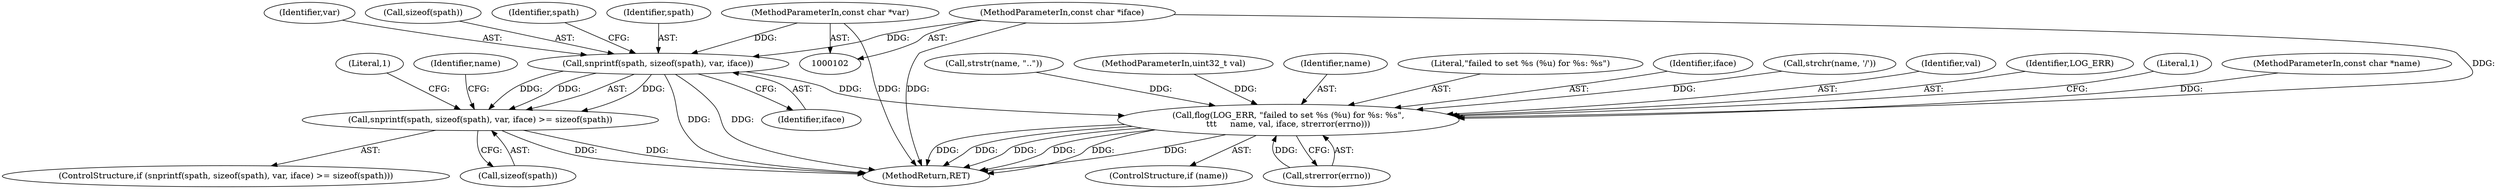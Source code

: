 digraph "0_radvd_92e22ca23e52066da2258df8c76a2dca8a428bcc@API" {
"1000112" [label="(Call,snprintf(spath, sizeof(spath), var, iface))"];
"1000104" [label="(MethodParameterIn,const char *var)"];
"1000103" [label="(MethodParameterIn,const char *iface)"];
"1000111" [label="(Call,snprintf(spath, sizeof(spath), var, iface) >= sizeof(spath))"];
"1000154" [label="(Call,flog(LOG_ERR, \"failed to set %s (%u) for %s: %s\",\n\t\t\t     name, val, iface, strerror(errno)))"];
"1000116" [label="(Identifier,var)"];
"1000111" [label="(Call,snprintf(spath, sizeof(spath), var, iface) >= sizeof(spath))"];
"1000117" [label="(Identifier,iface)"];
"1000125" [label="(Call,strstr(name, \"..\"))"];
"1000106" [label="(MethodParameterIn,uint32_t val)"];
"1000157" [label="(Identifier,name)"];
"1000114" [label="(Call,sizeof(spath))"];
"1000110" [label="(ControlStructure,if (snprintf(spath, sizeof(spath), var, iface) >= sizeof(spath)))"];
"1000119" [label="(Identifier,spath)"];
"1000113" [label="(Identifier,spath)"];
"1000118" [label="(Call,sizeof(spath))"];
"1000173" [label="(MethodReturn,RET)"];
"1000156" [label="(Literal,\"failed to set %s (%u) for %s: %s\")"];
"1000152" [label="(ControlStructure,if (name))"];
"1000112" [label="(Call,snprintf(spath, sizeof(spath), var, iface))"];
"1000159" [label="(Identifier,iface)"];
"1000128" [label="(Call,strchr(name, '/'))"];
"1000158" [label="(Identifier,val)"];
"1000155" [label="(Identifier,LOG_ERR)"];
"1000122" [label="(Literal,1)"];
"1000103" [label="(MethodParameterIn,const char *iface)"];
"1000154" [label="(Call,flog(LOG_ERR, \"failed to set %s (%u) for %s: %s\",\n\t\t\t     name, val, iface, strerror(errno)))"];
"1000160" [label="(Call,strerror(errno))"];
"1000164" [label="(Literal,1)"];
"1000126" [label="(Identifier,name)"];
"1000104" [label="(MethodParameterIn,const char *var)"];
"1000105" [label="(MethodParameterIn,const char *name)"];
"1000112" -> "1000111"  [label="AST: "];
"1000112" -> "1000117"  [label="CFG: "];
"1000113" -> "1000112"  [label="AST: "];
"1000114" -> "1000112"  [label="AST: "];
"1000116" -> "1000112"  [label="AST: "];
"1000117" -> "1000112"  [label="AST: "];
"1000119" -> "1000112"  [label="CFG: "];
"1000112" -> "1000173"  [label="DDG: "];
"1000112" -> "1000173"  [label="DDG: "];
"1000112" -> "1000111"  [label="DDG: "];
"1000112" -> "1000111"  [label="DDG: "];
"1000112" -> "1000111"  [label="DDG: "];
"1000104" -> "1000112"  [label="DDG: "];
"1000103" -> "1000112"  [label="DDG: "];
"1000112" -> "1000154"  [label="DDG: "];
"1000104" -> "1000102"  [label="AST: "];
"1000104" -> "1000173"  [label="DDG: "];
"1000103" -> "1000102"  [label="AST: "];
"1000103" -> "1000173"  [label="DDG: "];
"1000103" -> "1000154"  [label="DDG: "];
"1000111" -> "1000110"  [label="AST: "];
"1000111" -> "1000118"  [label="CFG: "];
"1000118" -> "1000111"  [label="AST: "];
"1000122" -> "1000111"  [label="CFG: "];
"1000126" -> "1000111"  [label="CFG: "];
"1000111" -> "1000173"  [label="DDG: "];
"1000111" -> "1000173"  [label="DDG: "];
"1000154" -> "1000152"  [label="AST: "];
"1000154" -> "1000160"  [label="CFG: "];
"1000155" -> "1000154"  [label="AST: "];
"1000156" -> "1000154"  [label="AST: "];
"1000157" -> "1000154"  [label="AST: "];
"1000158" -> "1000154"  [label="AST: "];
"1000159" -> "1000154"  [label="AST: "];
"1000160" -> "1000154"  [label="AST: "];
"1000164" -> "1000154"  [label="CFG: "];
"1000154" -> "1000173"  [label="DDG: "];
"1000154" -> "1000173"  [label="DDG: "];
"1000154" -> "1000173"  [label="DDG: "];
"1000154" -> "1000173"  [label="DDG: "];
"1000154" -> "1000173"  [label="DDG: "];
"1000154" -> "1000173"  [label="DDG: "];
"1000125" -> "1000154"  [label="DDG: "];
"1000128" -> "1000154"  [label="DDG: "];
"1000105" -> "1000154"  [label="DDG: "];
"1000106" -> "1000154"  [label="DDG: "];
"1000160" -> "1000154"  [label="DDG: "];
}
